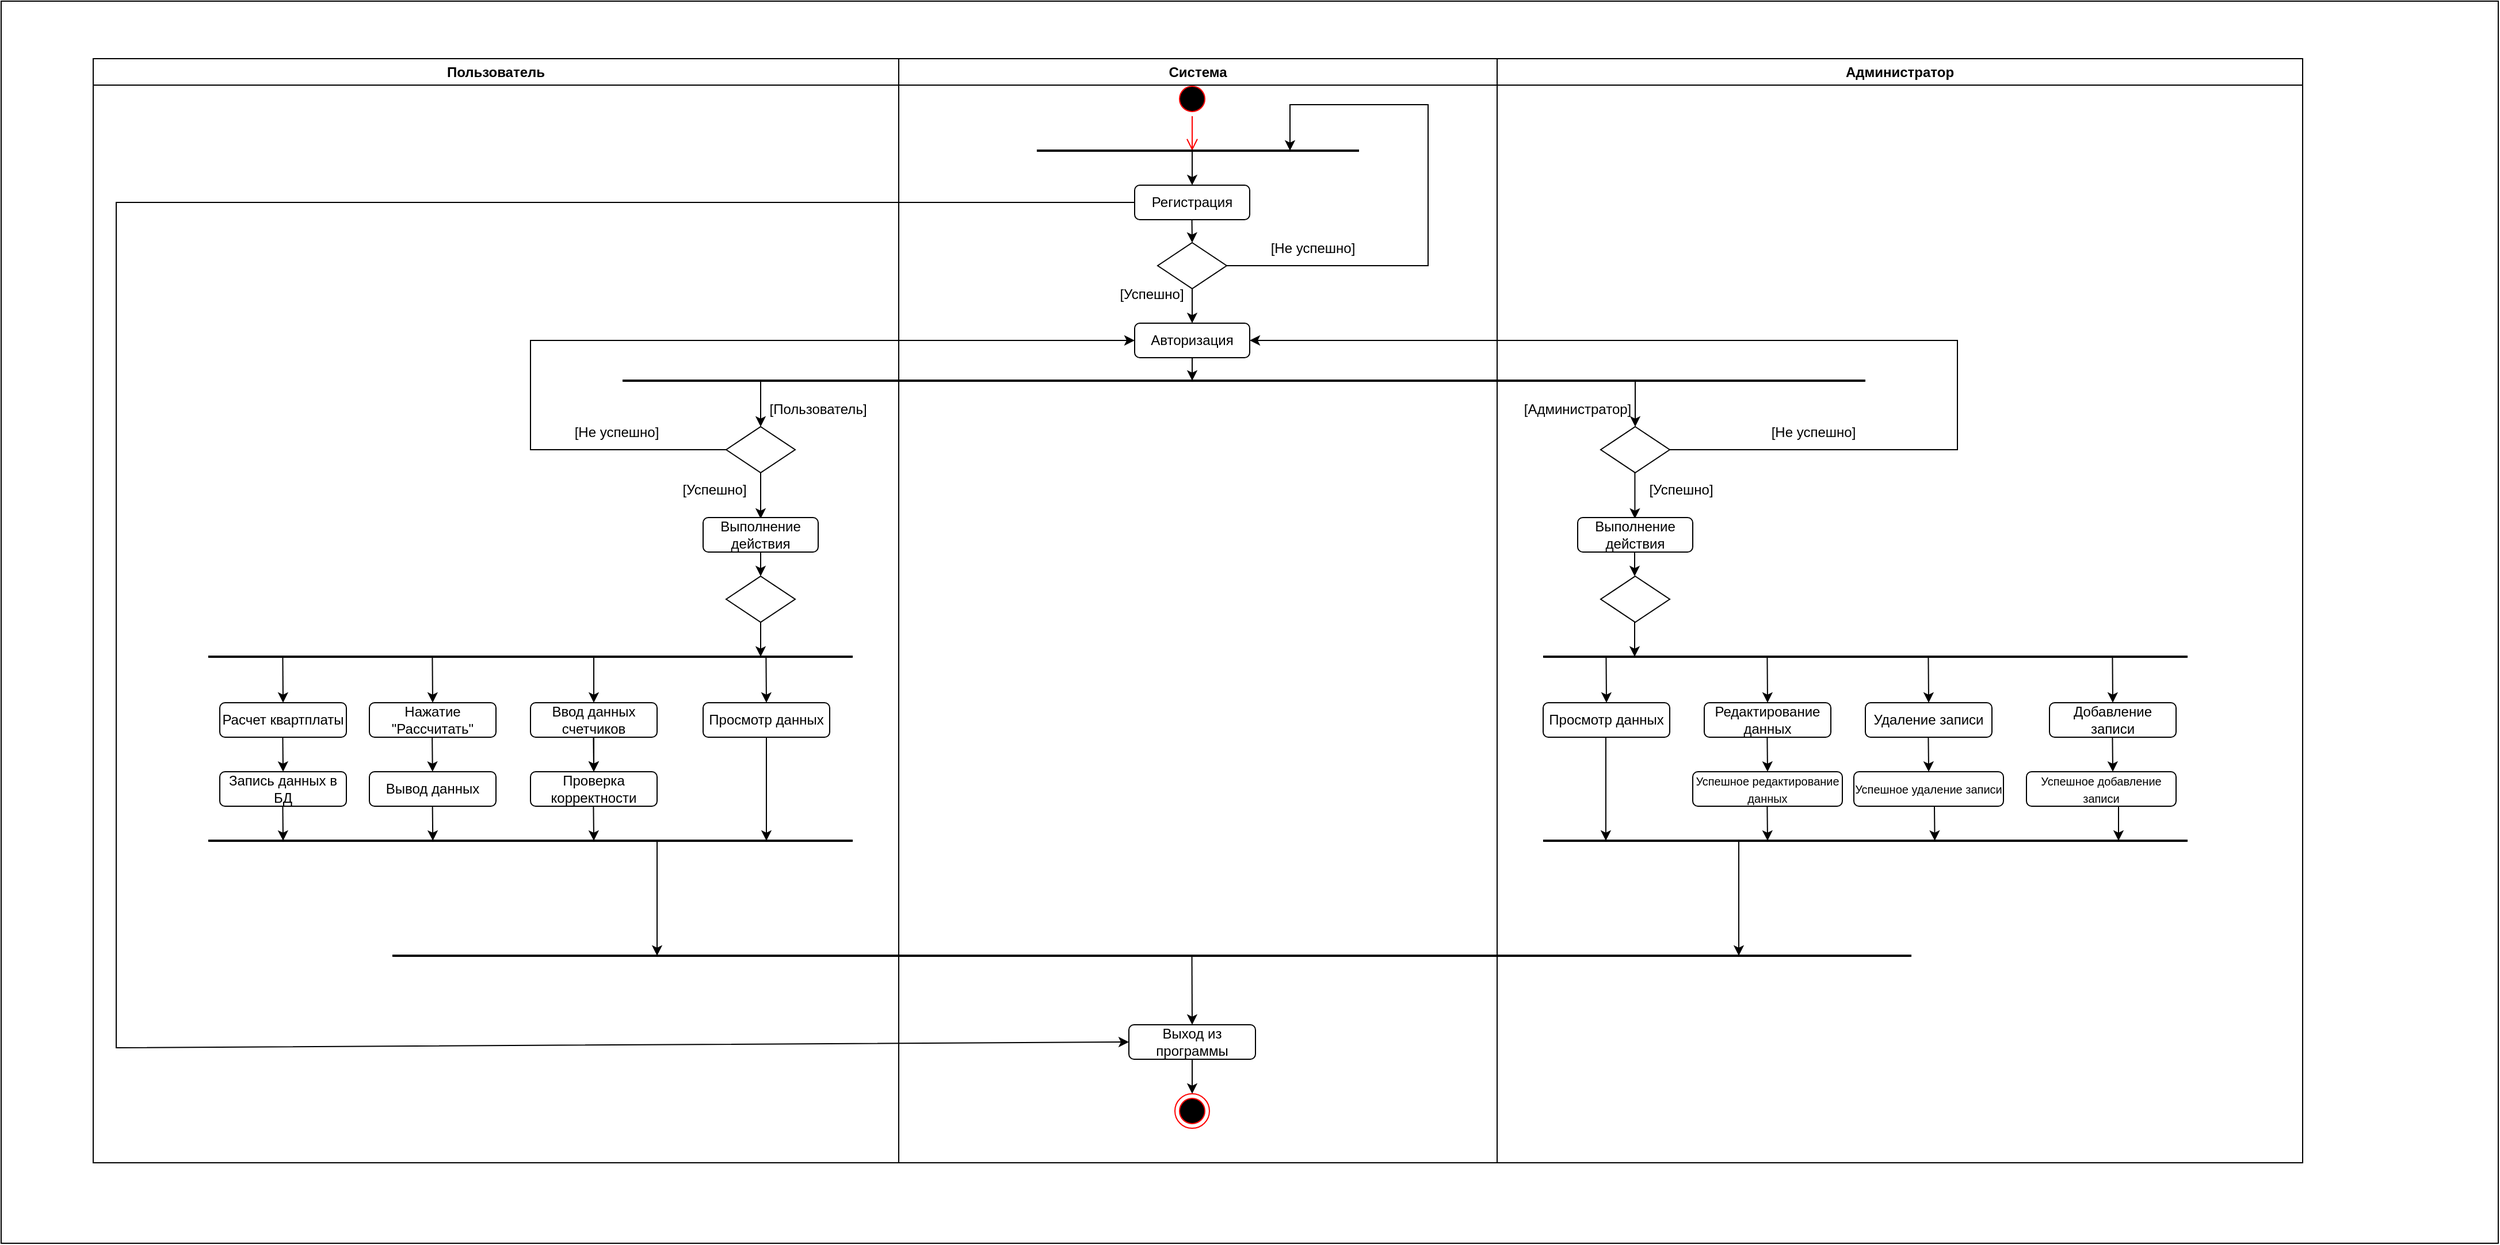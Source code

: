 <mxfile version="26.2.14">
  <diagram name="Страница — 1" id="3Ax1CGOEJsUnCffjni9F">
    <mxGraphModel dx="3363" dy="2236" grid="1" gridSize="10" guides="1" tooltips="1" connect="1" arrows="1" fold="1" page="1" pageScale="1" pageWidth="1169" pageHeight="827" math="0" shadow="0">
      <root>
        <mxCell id="0" />
        <mxCell id="1" parent="0" />
        <mxCell id="ps8U6fKTgYQEevWGZBMo-99" value="" style="rounded=0;whiteSpace=wrap;html=1;" vertex="1" parent="1">
          <mxGeometry x="-620" y="-50" width="2170" height="1080" as="geometry" />
        </mxCell>
        <mxCell id="ps8U6fKTgYQEevWGZBMo-1" value="" style="ellipse;html=1;shape=startState;fillColor=#000000;strokeColor=#ff0000;" vertex="1" parent="1">
          <mxGeometry x="400" y="20" width="30" height="30" as="geometry" />
        </mxCell>
        <mxCell id="ps8U6fKTgYQEevWGZBMo-2" value="" style="edgeStyle=orthogonalEdgeStyle;html=1;verticalAlign=bottom;endArrow=open;endSize=8;strokeColor=#ff0000;rounded=0;" edge="1" source="ps8U6fKTgYQEevWGZBMo-1" parent="1">
          <mxGeometry relative="1" as="geometry">
            <mxPoint x="415" y="80" as="targetPoint" />
          </mxGeometry>
        </mxCell>
        <mxCell id="ps8U6fKTgYQEevWGZBMo-4" value="" style="endArrow=none;html=1;rounded=0;strokeWidth=2;" edge="1" parent="1">
          <mxGeometry width="50" height="50" relative="1" as="geometry">
            <mxPoint x="280" y="80" as="sourcePoint" />
            <mxPoint x="560" y="80" as="targetPoint" />
          </mxGeometry>
        </mxCell>
        <mxCell id="ps8U6fKTgYQEevWGZBMo-5" value="" style="endArrow=classic;html=1;rounded=0;sourcePerimeterSpacing=0;targetPerimeterSpacing=0;" edge="1" parent="1">
          <mxGeometry width="50" height="50" relative="1" as="geometry">
            <mxPoint x="415" y="80" as="sourcePoint" />
            <mxPoint x="415" y="110" as="targetPoint" />
          </mxGeometry>
        </mxCell>
        <mxCell id="ps8U6fKTgYQEevWGZBMo-6" value="Регистрация" style="rounded=1;whiteSpace=wrap;html=1;" vertex="1" parent="1">
          <mxGeometry x="365" y="110" width="100" height="30" as="geometry" />
        </mxCell>
        <mxCell id="ps8U6fKTgYQEevWGZBMo-7" value="" style="endArrow=classic;html=1;rounded=0;exitX=0.45;exitY=1;exitDx=0;exitDy=0;exitPerimeter=0;" edge="1" parent="1">
          <mxGeometry width="50" height="50" relative="1" as="geometry">
            <mxPoint x="414.76" y="140" as="sourcePoint" />
            <mxPoint x="415" y="160" as="targetPoint" />
          </mxGeometry>
        </mxCell>
        <mxCell id="ps8U6fKTgYQEevWGZBMo-8" value="" style="rhombus;whiteSpace=wrap;html=1;" vertex="1" parent="1">
          <mxGeometry x="385" y="160" width="60" height="40" as="geometry" />
        </mxCell>
        <mxCell id="ps8U6fKTgYQEevWGZBMo-9" value="" style="endArrow=classic;html=1;rounded=0;exitX=0.5;exitY=1;exitDx=0;exitDy=0;" edge="1" parent="1" source="ps8U6fKTgYQEevWGZBMo-8">
          <mxGeometry width="50" height="50" relative="1" as="geometry">
            <mxPoint x="530" y="250" as="sourcePoint" />
            <mxPoint x="415" y="230" as="targetPoint" />
          </mxGeometry>
        </mxCell>
        <mxCell id="ps8U6fKTgYQEevWGZBMo-10" value="" style="endArrow=classic;html=1;rounded=0;exitX=1;exitY=0.5;exitDx=0;exitDy=0;" edge="1" parent="1" source="ps8U6fKTgYQEevWGZBMo-8">
          <mxGeometry width="50" height="50" relative="1" as="geometry">
            <mxPoint x="530" y="250" as="sourcePoint" />
            <mxPoint x="500" y="80" as="targetPoint" />
            <Array as="points">
              <mxPoint x="620" y="180" />
              <mxPoint x="620" y="40" />
              <mxPoint x="500" y="40" />
            </Array>
          </mxGeometry>
        </mxCell>
        <mxCell id="ps8U6fKTgYQEevWGZBMo-11" value="[Успешно]" style="text;html=1;align=center;verticalAlign=middle;whiteSpace=wrap;rounded=0;" vertex="1" parent="1">
          <mxGeometry x="350" y="190" width="60" height="30" as="geometry" />
        </mxCell>
        <mxCell id="ps8U6fKTgYQEevWGZBMo-12" value="[Не успешно]" style="text;html=1;align=center;verticalAlign=middle;whiteSpace=wrap;rounded=0;" vertex="1" parent="1">
          <mxGeometry x="480" y="150" width="80" height="30" as="geometry" />
        </mxCell>
        <mxCell id="ps8U6fKTgYQEevWGZBMo-14" value="Авторизация" style="rounded=1;whiteSpace=wrap;html=1;" vertex="1" parent="1">
          <mxGeometry x="365" y="230" width="100" height="30" as="geometry" />
        </mxCell>
        <mxCell id="ps8U6fKTgYQEevWGZBMo-15" value="" style="endArrow=classic;html=1;rounded=0;exitX=0.5;exitY=1;exitDx=0;exitDy=0;" edge="1" parent="1" source="ps8U6fKTgYQEevWGZBMo-14">
          <mxGeometry width="50" height="50" relative="1" as="geometry">
            <mxPoint x="470" y="370" as="sourcePoint" />
            <mxPoint x="415" y="280" as="targetPoint" />
          </mxGeometry>
        </mxCell>
        <mxCell id="ps8U6fKTgYQEevWGZBMo-16" value="" style="endArrow=none;html=1;rounded=0;strokeWidth=2;" edge="1" parent="1">
          <mxGeometry width="50" height="50" relative="1" as="geometry">
            <mxPoint x="-80" y="280" as="sourcePoint" />
            <mxPoint x="1000" y="280" as="targetPoint" />
          </mxGeometry>
        </mxCell>
        <mxCell id="ps8U6fKTgYQEevWGZBMo-18" value="" style="endArrow=classic;html=1;rounded=0;" edge="1" parent="1">
          <mxGeometry width="50" height="50" relative="1" as="geometry">
            <mxPoint x="40" y="280" as="sourcePoint" />
            <mxPoint x="40" y="320" as="targetPoint" />
          </mxGeometry>
        </mxCell>
        <mxCell id="ps8U6fKTgYQEevWGZBMo-19" value="" style="endArrow=classic;html=1;rounded=0;" edge="1" parent="1">
          <mxGeometry width="50" height="50" relative="1" as="geometry">
            <mxPoint x="800" y="280" as="sourcePoint" />
            <mxPoint x="800" y="320" as="targetPoint" />
          </mxGeometry>
        </mxCell>
        <mxCell id="ps8U6fKTgYQEevWGZBMo-20" value="" style="rhombus;whiteSpace=wrap;html=1;" vertex="1" parent="1">
          <mxGeometry x="10" y="320" width="60" height="40" as="geometry" />
        </mxCell>
        <mxCell id="ps8U6fKTgYQEevWGZBMo-21" value="" style="rhombus;whiteSpace=wrap;html=1;" vertex="1" parent="1">
          <mxGeometry x="770" y="320" width="60" height="40" as="geometry" />
        </mxCell>
        <mxCell id="ps8U6fKTgYQEevWGZBMo-22" value="" style="endArrow=classic;html=1;rounded=0;exitX=0;exitY=0.5;exitDx=0;exitDy=0;entryX=0;entryY=0.5;entryDx=0;entryDy=0;" edge="1" parent="1" source="ps8U6fKTgYQEevWGZBMo-20" target="ps8U6fKTgYQEevWGZBMo-14">
          <mxGeometry width="50" height="50" relative="1" as="geometry">
            <mxPoint x="450" y="480" as="sourcePoint" />
            <mxPoint x="500" y="430" as="targetPoint" />
            <Array as="points">
              <mxPoint x="-160" y="340" />
              <mxPoint x="-160" y="245" />
            </Array>
          </mxGeometry>
        </mxCell>
        <mxCell id="ps8U6fKTgYQEevWGZBMo-23" value="" style="endArrow=classic;html=1;rounded=0;exitX=1;exitY=0.5;exitDx=0;exitDy=0;entryX=1;entryY=0.5;entryDx=0;entryDy=0;" edge="1" parent="1" source="ps8U6fKTgYQEevWGZBMo-21" target="ps8U6fKTgYQEevWGZBMo-14">
          <mxGeometry width="50" height="50" relative="1" as="geometry">
            <mxPoint x="450" y="480" as="sourcePoint" />
            <mxPoint x="500" y="430" as="targetPoint" />
            <Array as="points">
              <mxPoint x="1080" y="340" />
              <mxPoint x="1080" y="245" />
            </Array>
          </mxGeometry>
        </mxCell>
        <mxCell id="ps8U6fKTgYQEevWGZBMo-24" value="[Не успешно]" style="text;html=1;align=center;verticalAlign=middle;whiteSpace=wrap;rounded=0;" vertex="1" parent="1">
          <mxGeometry x="-130" y="310" width="90" height="30" as="geometry" />
        </mxCell>
        <mxCell id="ps8U6fKTgYQEevWGZBMo-25" value="[Не успешно]" style="text;html=1;align=center;verticalAlign=middle;whiteSpace=wrap;rounded=0;" vertex="1" parent="1">
          <mxGeometry x="910" y="310" width="90" height="30" as="geometry" />
        </mxCell>
        <mxCell id="ps8U6fKTgYQEevWGZBMo-26" value="[Пользователь]" style="text;html=1;align=center;verticalAlign=middle;whiteSpace=wrap;rounded=0;" vertex="1" parent="1">
          <mxGeometry x="60" y="290" width="60" height="30" as="geometry" />
        </mxCell>
        <mxCell id="ps8U6fKTgYQEevWGZBMo-27" value="[Администратор]" style="text;html=1;align=center;verticalAlign=middle;whiteSpace=wrap;rounded=0;" vertex="1" parent="1">
          <mxGeometry x="720" y="290" width="60" height="30" as="geometry" />
        </mxCell>
        <mxCell id="ps8U6fKTgYQEevWGZBMo-28" value="" style="endArrow=classic;html=1;rounded=0;exitX=0.5;exitY=1;exitDx=0;exitDy=0;" edge="1" parent="1" source="ps8U6fKTgYQEevWGZBMo-20">
          <mxGeometry width="50" height="50" relative="1" as="geometry">
            <mxPoint x="390" y="480" as="sourcePoint" />
            <mxPoint x="40" y="400" as="targetPoint" />
          </mxGeometry>
        </mxCell>
        <mxCell id="ps8U6fKTgYQEevWGZBMo-29" value="" style="endArrow=classic;html=1;rounded=0;exitX=0.5;exitY=1;exitDx=0;exitDy=0;" edge="1" parent="1">
          <mxGeometry width="50" height="50" relative="1" as="geometry">
            <mxPoint x="799.71" y="360" as="sourcePoint" />
            <mxPoint x="799.71" y="400" as="targetPoint" />
          </mxGeometry>
        </mxCell>
        <mxCell id="ps8U6fKTgYQEevWGZBMo-30" value="[Успешно]" style="text;html=1;align=center;verticalAlign=middle;whiteSpace=wrap;rounded=0;" vertex="1" parent="1">
          <mxGeometry x="-30" y="360" width="60" height="30" as="geometry" />
        </mxCell>
        <mxCell id="ps8U6fKTgYQEevWGZBMo-31" value="[Успешно]" style="text;html=1;align=center;verticalAlign=middle;whiteSpace=wrap;rounded=0;" vertex="1" parent="1">
          <mxGeometry x="810" y="360" width="60" height="30" as="geometry" />
        </mxCell>
        <mxCell id="ps8U6fKTgYQEevWGZBMo-33" value="Выполнение действия" style="rounded=1;whiteSpace=wrap;html=1;" vertex="1" parent="1">
          <mxGeometry x="-10" y="399" width="100" height="30" as="geometry" />
        </mxCell>
        <mxCell id="ps8U6fKTgYQEevWGZBMo-34" value="Выполнение действия" style="rounded=1;whiteSpace=wrap;html=1;" vertex="1" parent="1">
          <mxGeometry x="750" y="399" width="100" height="30" as="geometry" />
        </mxCell>
        <mxCell id="ps8U6fKTgYQEevWGZBMo-35" value="" style="rhombus;whiteSpace=wrap;html=1;" vertex="1" parent="1">
          <mxGeometry x="10" y="450" width="60" height="40" as="geometry" />
        </mxCell>
        <mxCell id="ps8U6fKTgYQEevWGZBMo-36" value="" style="rhombus;whiteSpace=wrap;html=1;" vertex="1" parent="1">
          <mxGeometry x="770" y="450" width="60" height="40" as="geometry" />
        </mxCell>
        <mxCell id="ps8U6fKTgYQEevWGZBMo-37" value="" style="endArrow=classic;html=1;rounded=0;exitX=0.5;exitY=1;exitDx=0;exitDy=0;entryX=0.5;entryY=0;entryDx=0;entryDy=0;" edge="1" parent="1" source="ps8U6fKTgYQEevWGZBMo-33" target="ps8U6fKTgYQEevWGZBMo-35">
          <mxGeometry width="50" height="50" relative="1" as="geometry">
            <mxPoint x="390" y="680" as="sourcePoint" />
            <mxPoint x="440" y="630" as="targetPoint" />
          </mxGeometry>
        </mxCell>
        <mxCell id="ps8U6fKTgYQEevWGZBMo-38" value="" style="endArrow=classic;html=1;rounded=0;exitX=0.5;exitY=1;exitDx=0;exitDy=0;entryX=0.5;entryY=0;entryDx=0;entryDy=0;" edge="1" parent="1">
          <mxGeometry width="50" height="50" relative="1" as="geometry">
            <mxPoint x="799.5" y="429" as="sourcePoint" />
            <mxPoint x="799.5" y="450" as="targetPoint" />
          </mxGeometry>
        </mxCell>
        <mxCell id="ps8U6fKTgYQEevWGZBMo-39" value="" style="endArrow=classic;html=1;rounded=0;exitX=0.5;exitY=1;exitDx=0;exitDy=0;" edge="1" parent="1" source="ps8U6fKTgYQEevWGZBMo-35">
          <mxGeometry width="50" height="50" relative="1" as="geometry">
            <mxPoint x="390" y="680" as="sourcePoint" />
            <mxPoint x="40" y="520" as="targetPoint" />
          </mxGeometry>
        </mxCell>
        <mxCell id="ps8U6fKTgYQEevWGZBMo-40" value="" style="endArrow=classic;html=1;rounded=0;exitX=0.5;exitY=1;exitDx=0;exitDy=0;" edge="1" parent="1">
          <mxGeometry width="50" height="50" relative="1" as="geometry">
            <mxPoint x="799.5" y="490" as="sourcePoint" />
            <mxPoint x="799.5" y="520" as="targetPoint" />
          </mxGeometry>
        </mxCell>
        <mxCell id="ps8U6fKTgYQEevWGZBMo-42" value="" style="endArrow=none;html=1;rounded=0;strokeWidth=2;" edge="1" parent="1">
          <mxGeometry width="50" height="50" relative="1" as="geometry">
            <mxPoint x="-440" y="520" as="sourcePoint" />
            <mxPoint x="120" y="520" as="targetPoint" />
          </mxGeometry>
        </mxCell>
        <mxCell id="ps8U6fKTgYQEevWGZBMo-43" value="" style="edgeStyle=orthogonalEdgeStyle;rounded=0;orthogonalLoop=1;jettySize=auto;html=1;" edge="1" parent="1" source="ps8U6fKTgYQEevWGZBMo-44" target="ps8U6fKTgYQEevWGZBMo-59">
          <mxGeometry relative="1" as="geometry" />
        </mxCell>
        <mxCell id="ps8U6fKTgYQEevWGZBMo-44" value="Ввод данных счетчиков" style="rounded=1;whiteSpace=wrap;html=1;" vertex="1" parent="1">
          <mxGeometry x="-160" y="560" width="110" height="30" as="geometry" />
        </mxCell>
        <mxCell id="ps8U6fKTgYQEevWGZBMo-45" value="Просмотр данных" style="rounded=1;whiteSpace=wrap;html=1;" vertex="1" parent="1">
          <mxGeometry x="-10" y="560" width="110" height="30" as="geometry" />
        </mxCell>
        <mxCell id="ps8U6fKTgYQEevWGZBMo-46" value="Нажатие &quot;Рассчитать&quot;" style="rounded=1;whiteSpace=wrap;html=1;" vertex="1" parent="1">
          <mxGeometry x="-300" y="560" width="110" height="30" as="geometry" />
        </mxCell>
        <mxCell id="ps8U6fKTgYQEevWGZBMo-47" value="Расчет квартплаты" style="rounded=1;whiteSpace=wrap;html=1;" vertex="1" parent="1">
          <mxGeometry x="-430" y="560" width="110" height="30" as="geometry" />
        </mxCell>
        <mxCell id="ps8U6fKTgYQEevWGZBMo-48" value="Запись данных в БД" style="rounded=1;whiteSpace=wrap;html=1;" vertex="1" parent="1">
          <mxGeometry x="-430" y="620" width="110" height="30" as="geometry" />
        </mxCell>
        <mxCell id="ps8U6fKTgYQEevWGZBMo-49" value="" style="endArrow=classic;html=1;rounded=0;entryX=0.5;entryY=0;entryDx=0;entryDy=0;" edge="1" parent="1" target="ps8U6fKTgYQEevWGZBMo-44">
          <mxGeometry width="50" height="50" relative="1" as="geometry">
            <mxPoint x="-105" y="520" as="sourcePoint" />
            <mxPoint x="-60" y="630" as="targetPoint" />
          </mxGeometry>
        </mxCell>
        <mxCell id="ps8U6fKTgYQEevWGZBMo-50" value="" style="endArrow=classic;html=1;rounded=0;" edge="1" parent="1">
          <mxGeometry width="50" height="50" relative="1" as="geometry">
            <mxPoint x="-105.31" y="590" as="sourcePoint" />
            <mxPoint x="-105" y="620" as="targetPoint" />
          </mxGeometry>
        </mxCell>
        <mxCell id="ps8U6fKTgYQEevWGZBMo-51" value="" style="endArrow=classic;html=1;rounded=0;" edge="1" parent="1">
          <mxGeometry width="50" height="50" relative="1" as="geometry">
            <mxPoint x="-245.42" y="590" as="sourcePoint" />
            <mxPoint x="-245.11" y="620" as="targetPoint" />
          </mxGeometry>
        </mxCell>
        <mxCell id="ps8U6fKTgYQEevWGZBMo-52" value="" style="endArrow=classic;html=1;rounded=0;" edge="1" parent="1">
          <mxGeometry width="50" height="50" relative="1" as="geometry">
            <mxPoint x="-375.29" y="590" as="sourcePoint" />
            <mxPoint x="-374.98" y="620" as="targetPoint" />
          </mxGeometry>
        </mxCell>
        <mxCell id="ps8U6fKTgYQEevWGZBMo-53" value="" style="endArrow=classic;html=1;rounded=0;entryX=0.5;entryY=0;entryDx=0;entryDy=0;" edge="1" parent="1" target="ps8U6fKTgYQEevWGZBMo-45">
          <mxGeometry width="50" height="50" relative="1" as="geometry">
            <mxPoint x="44.69" y="520" as="sourcePoint" />
            <mxPoint x="45" y="550" as="targetPoint" />
          </mxGeometry>
        </mxCell>
        <mxCell id="ps8U6fKTgYQEevWGZBMo-54" value="" style="endArrow=classic;html=1;rounded=0;exitX=0.5;exitY=1;exitDx=0;exitDy=0;" edge="1" parent="1" source="ps8U6fKTgYQEevWGZBMo-45">
          <mxGeometry width="50" height="50" relative="1" as="geometry">
            <mxPoint x="-110" y="680" as="sourcePoint" />
            <mxPoint x="45" y="680" as="targetPoint" />
          </mxGeometry>
        </mxCell>
        <mxCell id="ps8U6fKTgYQEevWGZBMo-55" value="" style="endArrow=classic;html=1;rounded=0;entryX=0.5;entryY=0;entryDx=0;entryDy=0;" edge="1" parent="1" target="ps8U6fKTgYQEevWGZBMo-46">
          <mxGeometry width="50" height="50" relative="1" as="geometry">
            <mxPoint x="-245.29" y="520" as="sourcePoint" />
            <mxPoint x="-244.98" y="550" as="targetPoint" />
          </mxGeometry>
        </mxCell>
        <mxCell id="ps8U6fKTgYQEevWGZBMo-56" value="" style="endArrow=none;html=1;rounded=0;strokeWidth=2;" edge="1" parent="1">
          <mxGeometry width="50" height="50" relative="1" as="geometry">
            <mxPoint x="-440" y="680" as="sourcePoint" />
            <mxPoint x="120" y="680" as="targetPoint" />
          </mxGeometry>
        </mxCell>
        <mxCell id="ps8U6fKTgYQEevWGZBMo-57" value="Вывод данных" style="rounded=1;whiteSpace=wrap;html=1;" vertex="1" parent="1">
          <mxGeometry x="-300" y="620" width="110" height="30" as="geometry" />
        </mxCell>
        <mxCell id="ps8U6fKTgYQEevWGZBMo-58" value="" style="endArrow=classic;html=1;rounded=0;entryX=0.5;entryY=0;entryDx=0;entryDy=0;" edge="1" parent="1">
          <mxGeometry width="50" height="50" relative="1" as="geometry">
            <mxPoint x="-375.29" y="520" as="sourcePoint" />
            <mxPoint x="-375" y="560" as="targetPoint" />
          </mxGeometry>
        </mxCell>
        <mxCell id="ps8U6fKTgYQEevWGZBMo-59" value="Проверка корректности" style="rounded=1;whiteSpace=wrap;html=1;" vertex="1" parent="1">
          <mxGeometry x="-160" y="620" width="110" height="30" as="geometry" />
        </mxCell>
        <mxCell id="ps8U6fKTgYQEevWGZBMo-60" value="" style="endArrow=classic;html=1;rounded=0;" edge="1" parent="1">
          <mxGeometry width="50" height="50" relative="1" as="geometry">
            <mxPoint x="-105.29" y="650" as="sourcePoint" />
            <mxPoint x="-104.98" y="680" as="targetPoint" />
          </mxGeometry>
        </mxCell>
        <mxCell id="ps8U6fKTgYQEevWGZBMo-61" value="" style="endArrow=classic;html=1;rounded=0;" edge="1" parent="1">
          <mxGeometry width="50" height="50" relative="1" as="geometry">
            <mxPoint x="-245.18" y="650" as="sourcePoint" />
            <mxPoint x="-244.87" y="680" as="targetPoint" />
          </mxGeometry>
        </mxCell>
        <mxCell id="ps8U6fKTgYQEevWGZBMo-62" value="" style="endArrow=classic;html=1;rounded=0;" edge="1" parent="1">
          <mxGeometry width="50" height="50" relative="1" as="geometry">
            <mxPoint x="-375.29" y="650" as="sourcePoint" />
            <mxPoint x="-374.98" y="680" as="targetPoint" />
          </mxGeometry>
        </mxCell>
        <mxCell id="ps8U6fKTgYQEevWGZBMo-63" value="" style="endArrow=none;html=1;rounded=0;strokeWidth=2;" edge="1" parent="1">
          <mxGeometry width="50" height="50" relative="1" as="geometry">
            <mxPoint x="720" y="520" as="sourcePoint" />
            <mxPoint x="1280" y="520" as="targetPoint" />
          </mxGeometry>
        </mxCell>
        <mxCell id="ps8U6fKTgYQEevWGZBMo-64" value="" style="endArrow=none;html=1;rounded=0;strokeWidth=2;" edge="1" parent="1">
          <mxGeometry width="50" height="50" relative="1" as="geometry">
            <mxPoint x="720" y="680" as="sourcePoint" />
            <mxPoint x="1280" y="680" as="targetPoint" />
          </mxGeometry>
        </mxCell>
        <mxCell id="ps8U6fKTgYQEevWGZBMo-65" value="Просмотр данных" style="rounded=1;whiteSpace=wrap;html=1;" vertex="1" parent="1">
          <mxGeometry x="720" y="560" width="110" height="30" as="geometry" />
        </mxCell>
        <mxCell id="ps8U6fKTgYQEevWGZBMo-66" value="Редактирование данных" style="rounded=1;whiteSpace=wrap;html=1;" vertex="1" parent="1">
          <mxGeometry x="860" y="560" width="110" height="30" as="geometry" />
        </mxCell>
        <mxCell id="ps8U6fKTgYQEevWGZBMo-67" value="Удаление записи" style="rounded=1;whiteSpace=wrap;html=1;" vertex="1" parent="1">
          <mxGeometry x="1000" y="560" width="110" height="30" as="geometry" />
        </mxCell>
        <mxCell id="ps8U6fKTgYQEevWGZBMo-68" value="Добавление записи" style="rounded=1;whiteSpace=wrap;html=1;" vertex="1" parent="1">
          <mxGeometry x="1160" y="560" width="110" height="30" as="geometry" />
        </mxCell>
        <mxCell id="ps8U6fKTgYQEevWGZBMo-69" value="&lt;font style=&quot;font-size: 10px;&quot;&gt;Успешное редактирование данных&lt;/font&gt;" style="rounded=1;whiteSpace=wrap;html=1;" vertex="1" parent="1">
          <mxGeometry x="850" y="620" width="130" height="30" as="geometry" />
        </mxCell>
        <mxCell id="ps8U6fKTgYQEevWGZBMo-70" value="&lt;font style=&quot;font-size: 10px;&quot;&gt;Успешное удаление записи&lt;/font&gt;" style="rounded=1;whiteSpace=wrap;html=1;" vertex="1" parent="1">
          <mxGeometry x="990" y="620" width="130" height="30" as="geometry" />
        </mxCell>
        <mxCell id="ps8U6fKTgYQEevWGZBMo-71" value="&lt;font style=&quot;font-size: 10px;&quot;&gt;Успешное добавление записи&lt;/font&gt;" style="rounded=1;whiteSpace=wrap;html=1;" vertex="1" parent="1">
          <mxGeometry x="1140" y="620" width="130" height="30" as="geometry" />
        </mxCell>
        <mxCell id="ps8U6fKTgYQEevWGZBMo-72" value="" style="endArrow=classic;html=1;rounded=0;entryX=0.5;entryY=0;entryDx=0;entryDy=0;" edge="1" parent="1">
          <mxGeometry width="50" height="50" relative="1" as="geometry">
            <mxPoint x="1214.72" y="520" as="sourcePoint" />
            <mxPoint x="1215.01" y="560" as="targetPoint" />
          </mxGeometry>
        </mxCell>
        <mxCell id="ps8U6fKTgYQEevWGZBMo-73" value="" style="endArrow=classic;html=1;rounded=0;entryX=0.5;entryY=0;entryDx=0;entryDy=0;" edge="1" parent="1">
          <mxGeometry width="50" height="50" relative="1" as="geometry">
            <mxPoint x="1054.72" y="520" as="sourcePoint" />
            <mxPoint x="1055.01" y="560" as="targetPoint" />
          </mxGeometry>
        </mxCell>
        <mxCell id="ps8U6fKTgYQEevWGZBMo-74" value="" style="endArrow=classic;html=1;rounded=0;entryX=0.5;entryY=0;entryDx=0;entryDy=0;" edge="1" parent="1">
          <mxGeometry width="50" height="50" relative="1" as="geometry">
            <mxPoint x="914.72" y="520" as="sourcePoint" />
            <mxPoint x="915.01" y="560" as="targetPoint" />
          </mxGeometry>
        </mxCell>
        <mxCell id="ps8U6fKTgYQEevWGZBMo-75" value="" style="endArrow=classic;html=1;rounded=0;entryX=0.5;entryY=0;entryDx=0;entryDy=0;" edge="1" parent="1">
          <mxGeometry width="50" height="50" relative="1" as="geometry">
            <mxPoint x="774.72" y="520" as="sourcePoint" />
            <mxPoint x="775.01" y="560" as="targetPoint" />
          </mxGeometry>
        </mxCell>
        <mxCell id="ps8U6fKTgYQEevWGZBMo-76" value="" style="endArrow=classic;html=1;rounded=0;" edge="1" parent="1">
          <mxGeometry width="50" height="50" relative="1" as="geometry">
            <mxPoint x="1214.72" y="590" as="sourcePoint" />
            <mxPoint x="1215.03" y="620" as="targetPoint" />
          </mxGeometry>
        </mxCell>
        <mxCell id="ps8U6fKTgYQEevWGZBMo-77" value="" style="endArrow=classic;html=1;rounded=0;" edge="1" parent="1">
          <mxGeometry width="50" height="50" relative="1" as="geometry">
            <mxPoint x="1054.72" y="590" as="sourcePoint" />
            <mxPoint x="1055.03" y="620" as="targetPoint" />
          </mxGeometry>
        </mxCell>
        <mxCell id="ps8U6fKTgYQEevWGZBMo-79" value="" style="endArrow=classic;html=1;rounded=0;exitX=0.5;exitY=1;exitDx=0;exitDy=0;" edge="1" parent="1">
          <mxGeometry width="50" height="50" relative="1" as="geometry">
            <mxPoint x="774.47" y="590" as="sourcePoint" />
            <mxPoint x="774.47" y="680" as="targetPoint" />
          </mxGeometry>
        </mxCell>
        <mxCell id="ps8U6fKTgYQEevWGZBMo-80" value="Выход из программы" style="rounded=1;whiteSpace=wrap;html=1;" vertex="1" parent="1">
          <mxGeometry x="360" y="840" width="110" height="30" as="geometry" />
        </mxCell>
        <mxCell id="ps8U6fKTgYQEevWGZBMo-81" value="" style="endArrow=classic;html=1;rounded=0;exitX=0.5;exitY=1;exitDx=0;exitDy=0;" edge="1" parent="1" source="ps8U6fKTgYQEevWGZBMo-80">
          <mxGeometry width="50" height="50" relative="1" as="geometry">
            <mxPoint x="487" y="930" as="sourcePoint" />
            <mxPoint x="415" y="900" as="targetPoint" />
          </mxGeometry>
        </mxCell>
        <mxCell id="ps8U6fKTgYQEevWGZBMo-82" value="" style="endArrow=classic;html=1;rounded=0;exitX=0.5;exitY=1;exitDx=0;exitDy=0;entryX=0.5;entryY=0;entryDx=0;entryDy=0;" edge="1" parent="1" target="ps8U6fKTgYQEevWGZBMo-80">
          <mxGeometry width="50" height="50" relative="1" as="geometry">
            <mxPoint x="414.76" y="780" as="sourcePoint" />
            <mxPoint x="414.76" y="810" as="targetPoint" />
          </mxGeometry>
        </mxCell>
        <mxCell id="ps8U6fKTgYQEevWGZBMo-84" value="" style="endArrow=none;html=1;rounded=0;strokeWidth=2;" edge="1" parent="1">
          <mxGeometry width="50" height="50" relative="1" as="geometry">
            <mxPoint x="-280" y="780" as="sourcePoint" />
            <mxPoint x="1040" y="780" as="targetPoint" />
          </mxGeometry>
        </mxCell>
        <mxCell id="ps8U6fKTgYQEevWGZBMo-85" value="" style="endArrow=classic;html=1;rounded=0;" edge="1" parent="1">
          <mxGeometry width="50" height="50" relative="1" as="geometry">
            <mxPoint x="-50" y="680" as="sourcePoint" />
            <mxPoint x="-50" y="780" as="targetPoint" />
          </mxGeometry>
        </mxCell>
        <mxCell id="ps8U6fKTgYQEevWGZBMo-86" value="" style="endArrow=classic;html=1;rounded=0;" edge="1" parent="1">
          <mxGeometry width="50" height="50" relative="1" as="geometry">
            <mxPoint x="890" y="680" as="sourcePoint" />
            <mxPoint x="890" y="780" as="targetPoint" />
          </mxGeometry>
        </mxCell>
        <mxCell id="ps8U6fKTgYQEevWGZBMo-87" value="" style="ellipse;html=1;shape=endState;fillColor=#000000;strokeColor=#ff0000;" vertex="1" parent="1">
          <mxGeometry x="400" y="900" width="30" height="30" as="geometry" />
        </mxCell>
        <mxCell id="ps8U6fKTgYQEevWGZBMo-88" value="" style="endArrow=classic;html=1;rounded=0;exitX=0;exitY=0.5;exitDx=0;exitDy=0;entryX=0;entryY=0.5;entryDx=0;entryDy=0;" edge="1" parent="1" source="ps8U6fKTgYQEevWGZBMo-6" target="ps8U6fKTgYQEevWGZBMo-80">
          <mxGeometry width="50" height="50" relative="1" as="geometry">
            <mxPoint x="360" y="690" as="sourcePoint" />
            <mxPoint x="410" y="640" as="targetPoint" />
            <Array as="points">
              <mxPoint x="-520" y="125" />
              <mxPoint x="-520" y="860" />
            </Array>
          </mxGeometry>
        </mxCell>
        <mxCell id="ps8U6fKTgYQEevWGZBMo-89" value="Пользователь" style="swimlane;whiteSpace=wrap;html=1;" vertex="1" parent="1">
          <mxGeometry x="-540" width="700" height="960" as="geometry" />
        </mxCell>
        <mxCell id="ps8U6fKTgYQEevWGZBMo-90" value="Система" style="swimlane;whiteSpace=wrap;html=1;" vertex="1" parent="1">
          <mxGeometry x="160" width="520" height="960" as="geometry" />
        </mxCell>
        <mxCell id="ps8U6fKTgYQEevWGZBMo-91" value="Администратор" style="swimlane;whiteSpace=wrap;html=1;" vertex="1" parent="1">
          <mxGeometry x="680" width="700" height="960" as="geometry" />
        </mxCell>
        <mxCell id="ps8U6fKTgYQEevWGZBMo-95" value="" style="endArrow=classic;html=1;rounded=0;" edge="1" parent="ps8U6fKTgYQEevWGZBMo-91">
          <mxGeometry width="50" height="50" relative="1" as="geometry">
            <mxPoint x="234.7" y="590" as="sourcePoint" />
            <mxPoint x="235.01" y="620" as="targetPoint" />
          </mxGeometry>
        </mxCell>
        <mxCell id="ps8U6fKTgYQEevWGZBMo-96" value="" style="endArrow=classic;html=1;rounded=0;" edge="1" parent="ps8U6fKTgYQEevWGZBMo-91">
          <mxGeometry width="50" height="50" relative="1" as="geometry">
            <mxPoint x="234.7" y="650" as="sourcePoint" />
            <mxPoint x="235.01" y="680" as="targetPoint" />
          </mxGeometry>
        </mxCell>
        <mxCell id="ps8U6fKTgYQEevWGZBMo-97" value="" style="endArrow=classic;html=1;rounded=0;" edge="1" parent="ps8U6fKTgYQEevWGZBMo-91">
          <mxGeometry width="50" height="50" relative="1" as="geometry">
            <mxPoint x="380" y="650" as="sourcePoint" />
            <mxPoint x="380.31" y="680" as="targetPoint" />
          </mxGeometry>
        </mxCell>
        <mxCell id="ps8U6fKTgYQEevWGZBMo-98" value="" style="endArrow=classic;html=1;rounded=0;" edge="1" parent="ps8U6fKTgYQEevWGZBMo-91">
          <mxGeometry width="50" height="50" relative="1" as="geometry">
            <mxPoint x="540" y="650" as="sourcePoint" />
            <mxPoint x="540" y="680" as="targetPoint" />
          </mxGeometry>
        </mxCell>
      </root>
    </mxGraphModel>
  </diagram>
</mxfile>
